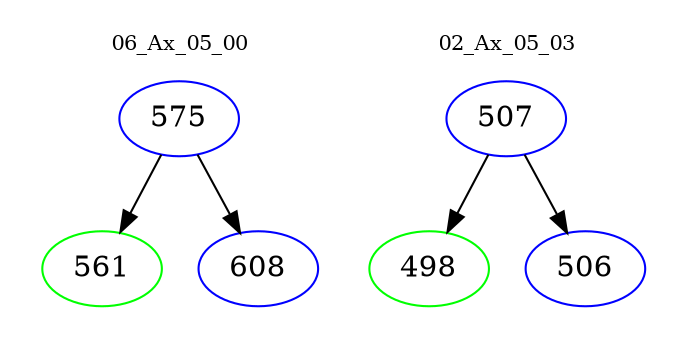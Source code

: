 digraph{
subgraph cluster_0 {
color = white
label = "06_Ax_05_00";
fontsize=10;
T0_575 [label="575", color="blue"]
T0_575 -> T0_561 [color="black"]
T0_561 [label="561", color="green"]
T0_575 -> T0_608 [color="black"]
T0_608 [label="608", color="blue"]
}
subgraph cluster_1 {
color = white
label = "02_Ax_05_03";
fontsize=10;
T1_507 [label="507", color="blue"]
T1_507 -> T1_498 [color="black"]
T1_498 [label="498", color="green"]
T1_507 -> T1_506 [color="black"]
T1_506 [label="506", color="blue"]
}
}
